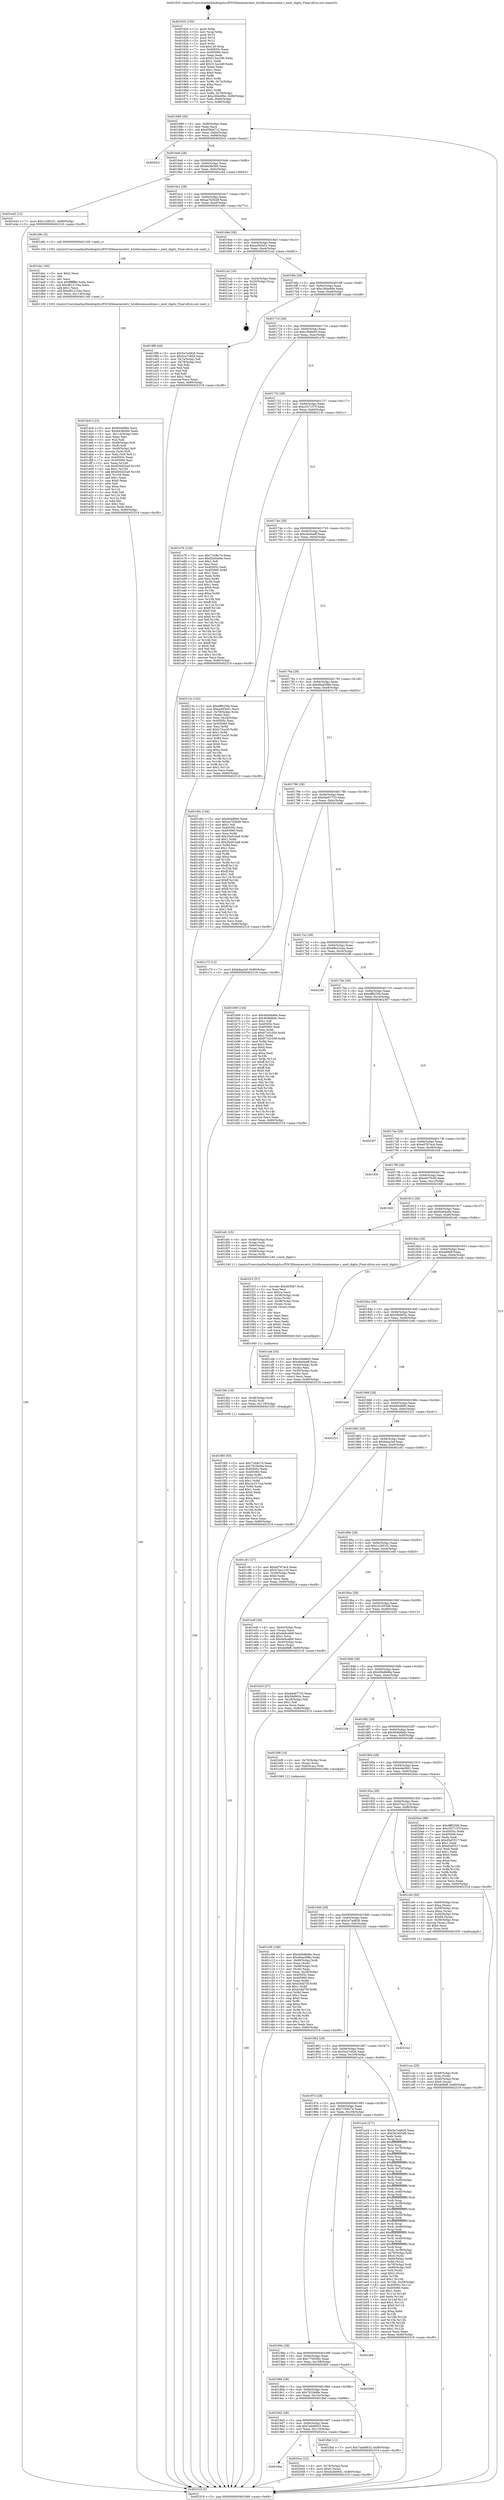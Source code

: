 digraph "0x401620" {
  label = "0x401620 (/mnt/c/Users/mathe/Desktop/tcc/POCII/binaries/extr_h2olibcommontime.c_emit_digits_Final-ollvm.out::main(0))"
  labelloc = "t"
  node[shape=record]

  Entry [label="",width=0.3,height=0.3,shape=circle,fillcolor=black,style=filled]
  "0x401689" [label="{
     0x401689 [29]\l
     | [instrs]\l
     &nbsp;&nbsp;0x401689 \<+3\>: mov -0x80(%rbp),%eax\l
     &nbsp;&nbsp;0x40168c \<+2\>: mov %eax,%ecx\l
     &nbsp;&nbsp;0x40168e \<+6\>: sub $0x838ee712,%ecx\l
     &nbsp;&nbsp;0x401694 \<+6\>: mov %eax,-0x94(%rbp)\l
     &nbsp;&nbsp;0x40169a \<+6\>: mov %ecx,-0x98(%rbp)\l
     &nbsp;&nbsp;0x4016a0 \<+6\>: je 00000000004020c2 \<main+0xaa2\>\l
  }"]
  "0x4020c2" [label="{
     0x4020c2\l
  }", style=dashed]
  "0x4016a6" [label="{
     0x4016a6 [28]\l
     | [instrs]\l
     &nbsp;&nbsp;0x4016a6 \<+5\>: jmp 00000000004016ab \<main+0x8b\>\l
     &nbsp;&nbsp;0x4016ab \<+6\>: mov -0x94(%rbp),%eax\l
     &nbsp;&nbsp;0x4016b1 \<+5\>: sub $0x843fe560,%eax\l
     &nbsp;&nbsp;0x4016b6 \<+6\>: mov %eax,-0x9c(%rbp)\l
     &nbsp;&nbsp;0x4016bc \<+6\>: je 0000000000401e43 \<main+0x823\>\l
  }"]
  Exit [label="",width=0.3,height=0.3,shape=circle,fillcolor=black,style=filled,peripheries=2]
  "0x401e43" [label="{
     0x401e43 [12]\l
     | [instrs]\l
     &nbsp;&nbsp;0x401e43 \<+7\>: movl $0x1c2851f1,-0x80(%rbp)\l
     &nbsp;&nbsp;0x401e4a \<+5\>: jmp 0000000000402319 \<main+0xcf9\>\l
  }"]
  "0x4016c2" [label="{
     0x4016c2 [28]\l
     | [instrs]\l
     &nbsp;&nbsp;0x4016c2 \<+5\>: jmp 00000000004016c7 \<main+0xa7\>\l
     &nbsp;&nbsp;0x4016c7 \<+6\>: mov -0x94(%rbp),%eax\l
     &nbsp;&nbsp;0x4016cd \<+5\>: sub $0xaa7b3b48,%eax\l
     &nbsp;&nbsp;0x4016d2 \<+6\>: mov %eax,-0xa0(%rbp)\l
     &nbsp;&nbsp;0x4016d8 \<+6\>: je 0000000000401d9c \<main+0x77c\>\l
  }"]
  "0x4019ee" [label="{
     0x4019ee\l
  }", style=dashed]
  "0x401d9c" [label="{
     0x401d9c [5]\l
     | [instrs]\l
     &nbsp;&nbsp;0x401d9c \<+5\>: call 0000000000401160 \<next_i\>\l
     | [calls]\l
     &nbsp;&nbsp;0x401160 \{100\} (/mnt/c/Users/mathe/Desktop/tcc/POCII/binaries/extr_h2olibcommontime.c_emit_digits_Final-ollvm.out::next_i)\l
  }"]
  "0x4016de" [label="{
     0x4016de [28]\l
     | [instrs]\l
     &nbsp;&nbsp;0x4016de \<+5\>: jmp 00000000004016e3 \<main+0xc3\>\l
     &nbsp;&nbsp;0x4016e3 \<+6\>: mov -0x94(%rbp),%eax\l
     &nbsp;&nbsp;0x4016e9 \<+5\>: sub $0xacf45e51,%eax\l
     &nbsp;&nbsp;0x4016ee \<+6\>: mov %eax,-0xa4(%rbp)\l
     &nbsp;&nbsp;0x4016f4 \<+6\>: je 00000000004021a2 \<main+0xb82\>\l
  }"]
  "0x4020ce" [label="{
     0x4020ce [22]\l
     | [instrs]\l
     &nbsp;&nbsp;0x4020ce \<+4\>: mov -0x78(%rbp),%rax\l
     &nbsp;&nbsp;0x4020d2 \<+6\>: movl $0x0,(%rax)\l
     &nbsp;&nbsp;0x4020d8 \<+7\>: movl $0x4cde09d1,-0x80(%rbp)\l
     &nbsp;&nbsp;0x4020df \<+5\>: jmp 0000000000402319 \<main+0xcf9\>\l
  }"]
  "0x4021a2" [label="{
     0x4021a2 [16]\l
     | [instrs]\l
     &nbsp;&nbsp;0x4021a2 \<+3\>: mov -0x24(%rbp),%eax\l
     &nbsp;&nbsp;0x4021a5 \<+4\>: lea -0x20(%rbp),%rsp\l
     &nbsp;&nbsp;0x4021a9 \<+1\>: pop %rbx\l
     &nbsp;&nbsp;0x4021aa \<+2\>: pop %r12\l
     &nbsp;&nbsp;0x4021ac \<+2\>: pop %r14\l
     &nbsp;&nbsp;0x4021ae \<+2\>: pop %r15\l
     &nbsp;&nbsp;0x4021b0 \<+1\>: pop %rbp\l
     &nbsp;&nbsp;0x4021b1 \<+1\>: ret\l
  }"]
  "0x4016fa" [label="{
     0x4016fa [28]\l
     | [instrs]\l
     &nbsp;&nbsp;0x4016fa \<+5\>: jmp 00000000004016ff \<main+0xdf\>\l
     &nbsp;&nbsp;0x4016ff \<+6\>: mov -0x94(%rbp),%eax\l
     &nbsp;&nbsp;0x401705 \<+5\>: sub $0xc364e90e,%eax\l
     &nbsp;&nbsp;0x40170a \<+6\>: mov %eax,-0xa8(%rbp)\l
     &nbsp;&nbsp;0x401710 \<+6\>: je 00000000004019f8 \<main+0x3d8\>\l
  }"]
  "0x4019d2" [label="{
     0x4019d2 [28]\l
     | [instrs]\l
     &nbsp;&nbsp;0x4019d2 \<+5\>: jmp 00000000004019d7 \<main+0x3b7\>\l
     &nbsp;&nbsp;0x4019d7 \<+6\>: mov -0x94(%rbp),%eax\l
     &nbsp;&nbsp;0x4019dd \<+5\>: sub $0x7ad48633,%eax\l
     &nbsp;&nbsp;0x4019e2 \<+6\>: mov %eax,-0x110(%rbp)\l
     &nbsp;&nbsp;0x4019e8 \<+6\>: je 00000000004020ce \<main+0xaae\>\l
  }"]
  "0x4019f8" [label="{
     0x4019f8 [44]\l
     | [instrs]\l
     &nbsp;&nbsp;0x4019f8 \<+5\>: mov $0x5a7a4826,%eax\l
     &nbsp;&nbsp;0x4019fd \<+5\>: mov $0x5ca7c828,%ecx\l
     &nbsp;&nbsp;0x401a02 \<+3\>: mov -0x7a(%rbp),%dl\l
     &nbsp;&nbsp;0x401a05 \<+4\>: mov -0x79(%rbp),%sil\l
     &nbsp;&nbsp;0x401a09 \<+3\>: mov %dl,%dil\l
     &nbsp;&nbsp;0x401a0c \<+3\>: and %sil,%dil\l
     &nbsp;&nbsp;0x401a0f \<+3\>: xor %sil,%dl\l
     &nbsp;&nbsp;0x401a12 \<+3\>: or %dl,%dil\l
     &nbsp;&nbsp;0x401a15 \<+4\>: test $0x1,%dil\l
     &nbsp;&nbsp;0x401a19 \<+3\>: cmovne %ecx,%eax\l
     &nbsp;&nbsp;0x401a1c \<+3\>: mov %eax,-0x80(%rbp)\l
     &nbsp;&nbsp;0x401a1f \<+5\>: jmp 0000000000402319 \<main+0xcf9\>\l
  }"]
  "0x401716" [label="{
     0x401716 [28]\l
     | [instrs]\l
     &nbsp;&nbsp;0x401716 \<+5\>: jmp 000000000040171b \<main+0xfb\>\l
     &nbsp;&nbsp;0x40171b \<+6\>: mov -0x94(%rbp),%eax\l
     &nbsp;&nbsp;0x401721 \<+5\>: sub $0xc39afe93,%eax\l
     &nbsp;&nbsp;0x401726 \<+6\>: mov %eax,-0xac(%rbp)\l
     &nbsp;&nbsp;0x40172c \<+6\>: je 0000000000401e76 \<main+0x856\>\l
  }"]
  "0x402319" [label="{
     0x402319 [5]\l
     | [instrs]\l
     &nbsp;&nbsp;0x402319 \<+5\>: jmp 0000000000401689 \<main+0x69\>\l
  }"]
  "0x401620" [label="{
     0x401620 [105]\l
     | [instrs]\l
     &nbsp;&nbsp;0x401620 \<+1\>: push %rbp\l
     &nbsp;&nbsp;0x401621 \<+3\>: mov %rsp,%rbp\l
     &nbsp;&nbsp;0x401624 \<+2\>: push %r15\l
     &nbsp;&nbsp;0x401626 \<+2\>: push %r14\l
     &nbsp;&nbsp;0x401628 \<+2\>: push %r12\l
     &nbsp;&nbsp;0x40162a \<+1\>: push %rbx\l
     &nbsp;&nbsp;0x40162b \<+7\>: sub $0x120,%rsp\l
     &nbsp;&nbsp;0x401632 \<+7\>: mov 0x40505c,%eax\l
     &nbsp;&nbsp;0x401639 \<+7\>: mov 0x405060,%ecx\l
     &nbsp;&nbsp;0x401640 \<+2\>: mov %eax,%edx\l
     &nbsp;&nbsp;0x401642 \<+6\>: sub $0x513ac2d9,%edx\l
     &nbsp;&nbsp;0x401648 \<+3\>: sub $0x1,%edx\l
     &nbsp;&nbsp;0x40164b \<+6\>: add $0x513ac2d9,%edx\l
     &nbsp;&nbsp;0x401651 \<+3\>: imul %edx,%eax\l
     &nbsp;&nbsp;0x401654 \<+3\>: and $0x1,%eax\l
     &nbsp;&nbsp;0x401657 \<+3\>: cmp $0x0,%eax\l
     &nbsp;&nbsp;0x40165a \<+4\>: sete %r8b\l
     &nbsp;&nbsp;0x40165e \<+4\>: and $0x1,%r8b\l
     &nbsp;&nbsp;0x401662 \<+4\>: mov %r8b,-0x7a(%rbp)\l
     &nbsp;&nbsp;0x401666 \<+3\>: cmp $0xa,%ecx\l
     &nbsp;&nbsp;0x401669 \<+4\>: setl %r8b\l
     &nbsp;&nbsp;0x40166d \<+4\>: and $0x1,%r8b\l
     &nbsp;&nbsp;0x401671 \<+4\>: mov %r8b,-0x79(%rbp)\l
     &nbsp;&nbsp;0x401675 \<+7\>: movl $0xc364e90e,-0x80(%rbp)\l
     &nbsp;&nbsp;0x40167c \<+6\>: mov %edi,-0x84(%rbp)\l
     &nbsp;&nbsp;0x401682 \<+7\>: mov %rsi,-0x90(%rbp)\l
  }"]
  "0x401fbd" [label="{
     0x401fbd [12]\l
     | [instrs]\l
     &nbsp;&nbsp;0x401fbd \<+7\>: movl $0x7ad48633,-0x80(%rbp)\l
     &nbsp;&nbsp;0x401fc4 \<+5\>: jmp 0000000000402319 \<main+0xcf9\>\l
  }"]
  "0x401e76" [label="{
     0x401e76 [134]\l
     | [instrs]\l
     &nbsp;&nbsp;0x401e76 \<+5\>: mov $0x71fc6c74,%eax\l
     &nbsp;&nbsp;0x401e7b \<+5\>: mov $0xf2e64e9e,%ecx\l
     &nbsp;&nbsp;0x401e80 \<+2\>: mov $0x1,%dl\l
     &nbsp;&nbsp;0x401e82 \<+2\>: xor %esi,%esi\l
     &nbsp;&nbsp;0x401e84 \<+7\>: mov 0x40505c,%edi\l
     &nbsp;&nbsp;0x401e8b \<+8\>: mov 0x405060,%r8d\l
     &nbsp;&nbsp;0x401e93 \<+3\>: sub $0x1,%esi\l
     &nbsp;&nbsp;0x401e96 \<+3\>: mov %edi,%r9d\l
     &nbsp;&nbsp;0x401e99 \<+3\>: add %esi,%r9d\l
     &nbsp;&nbsp;0x401e9c \<+4\>: imul %r9d,%edi\l
     &nbsp;&nbsp;0x401ea0 \<+3\>: and $0x1,%edi\l
     &nbsp;&nbsp;0x401ea3 \<+3\>: cmp $0x0,%edi\l
     &nbsp;&nbsp;0x401ea6 \<+4\>: sete %r10b\l
     &nbsp;&nbsp;0x401eaa \<+4\>: cmp $0xa,%r8d\l
     &nbsp;&nbsp;0x401eae \<+4\>: setl %r11b\l
     &nbsp;&nbsp;0x401eb2 \<+3\>: mov %r10b,%bl\l
     &nbsp;&nbsp;0x401eb5 \<+3\>: xor $0xff,%bl\l
     &nbsp;&nbsp;0x401eb8 \<+3\>: mov %r11b,%r14b\l
     &nbsp;&nbsp;0x401ebb \<+4\>: xor $0xff,%r14b\l
     &nbsp;&nbsp;0x401ebf \<+3\>: xor $0x0,%dl\l
     &nbsp;&nbsp;0x401ec2 \<+3\>: mov %bl,%r15b\l
     &nbsp;&nbsp;0x401ec5 \<+4\>: and $0x0,%r15b\l
     &nbsp;&nbsp;0x401ec9 \<+3\>: and %dl,%r10b\l
     &nbsp;&nbsp;0x401ecc \<+3\>: mov %r14b,%r12b\l
     &nbsp;&nbsp;0x401ecf \<+4\>: and $0x0,%r12b\l
     &nbsp;&nbsp;0x401ed3 \<+3\>: and %dl,%r11b\l
     &nbsp;&nbsp;0x401ed6 \<+3\>: or %r10b,%r15b\l
     &nbsp;&nbsp;0x401ed9 \<+3\>: or %r11b,%r12b\l
     &nbsp;&nbsp;0x401edc \<+3\>: xor %r12b,%r15b\l
     &nbsp;&nbsp;0x401edf \<+3\>: or %r14b,%bl\l
     &nbsp;&nbsp;0x401ee2 \<+3\>: xor $0xff,%bl\l
     &nbsp;&nbsp;0x401ee5 \<+3\>: or $0x0,%dl\l
     &nbsp;&nbsp;0x401ee8 \<+2\>: and %dl,%bl\l
     &nbsp;&nbsp;0x401eea \<+3\>: or %bl,%r15b\l
     &nbsp;&nbsp;0x401eed \<+4\>: test $0x1,%r15b\l
     &nbsp;&nbsp;0x401ef1 \<+3\>: cmovne %ecx,%eax\l
     &nbsp;&nbsp;0x401ef4 \<+3\>: mov %eax,-0x80(%rbp)\l
     &nbsp;&nbsp;0x401ef7 \<+5\>: jmp 0000000000402319 \<main+0xcf9\>\l
  }"]
  "0x401732" [label="{
     0x401732 [28]\l
     | [instrs]\l
     &nbsp;&nbsp;0x401732 \<+5\>: jmp 0000000000401737 \<main+0x117\>\l
     &nbsp;&nbsp;0x401737 \<+6\>: mov -0x94(%rbp),%eax\l
     &nbsp;&nbsp;0x40173d \<+5\>: sub $0xc537157f,%eax\l
     &nbsp;&nbsp;0x401742 \<+6\>: mov %eax,-0xb0(%rbp)\l
     &nbsp;&nbsp;0x401748 \<+6\>: je 000000000040213c \<main+0xb1c\>\l
  }"]
  "0x4019b6" [label="{
     0x4019b6 [28]\l
     | [instrs]\l
     &nbsp;&nbsp;0x4019b6 \<+5\>: jmp 00000000004019bb \<main+0x39b\>\l
     &nbsp;&nbsp;0x4019bb \<+6\>: mov -0x94(%rbp),%eax\l
     &nbsp;&nbsp;0x4019c1 \<+5\>: sub $0x781f4d0e,%eax\l
     &nbsp;&nbsp;0x4019c6 \<+6\>: mov %eax,-0x10c(%rbp)\l
     &nbsp;&nbsp;0x4019cc \<+6\>: je 0000000000401fbd \<main+0x99d\>\l
  }"]
  "0x40213c" [label="{
     0x40213c [102]\l
     | [instrs]\l
     &nbsp;&nbsp;0x40213c \<+5\>: mov $0xdff025f4,%eax\l
     &nbsp;&nbsp;0x402141 \<+5\>: mov $0xacf45e51,%ecx\l
     &nbsp;&nbsp;0x402146 \<+4\>: mov -0x78(%rbp),%rdx\l
     &nbsp;&nbsp;0x40214a \<+2\>: mov (%rdx),%esi\l
     &nbsp;&nbsp;0x40214c \<+3\>: mov %esi,-0x24(%rbp)\l
     &nbsp;&nbsp;0x40214f \<+7\>: mov 0x40505c,%esi\l
     &nbsp;&nbsp;0x402156 \<+7\>: mov 0x405060,%edi\l
     &nbsp;&nbsp;0x40215d \<+3\>: mov %esi,%r8d\l
     &nbsp;&nbsp;0x402160 \<+7\>: add $0xb73ca30,%r8d\l
     &nbsp;&nbsp;0x402167 \<+4\>: sub $0x1,%r8d\l
     &nbsp;&nbsp;0x40216b \<+7\>: sub $0xb73ca30,%r8d\l
     &nbsp;&nbsp;0x402172 \<+4\>: imul %r8d,%esi\l
     &nbsp;&nbsp;0x402176 \<+3\>: and $0x1,%esi\l
     &nbsp;&nbsp;0x402179 \<+3\>: cmp $0x0,%esi\l
     &nbsp;&nbsp;0x40217c \<+4\>: sete %r9b\l
     &nbsp;&nbsp;0x402180 \<+3\>: cmp $0xa,%edi\l
     &nbsp;&nbsp;0x402183 \<+4\>: setl %r10b\l
     &nbsp;&nbsp;0x402187 \<+3\>: mov %r9b,%r11b\l
     &nbsp;&nbsp;0x40218a \<+3\>: and %r10b,%r11b\l
     &nbsp;&nbsp;0x40218d \<+3\>: xor %r10b,%r9b\l
     &nbsp;&nbsp;0x402190 \<+3\>: or %r9b,%r11b\l
     &nbsp;&nbsp;0x402193 \<+4\>: test $0x1,%r11b\l
     &nbsp;&nbsp;0x402197 \<+3\>: cmovne %ecx,%eax\l
     &nbsp;&nbsp;0x40219a \<+3\>: mov %eax,-0x80(%rbp)\l
     &nbsp;&nbsp;0x40219d \<+5\>: jmp 0000000000402319 \<main+0xcf9\>\l
  }"]
  "0x40174e" [label="{
     0x40174e [28]\l
     | [instrs]\l
     &nbsp;&nbsp;0x40174e \<+5\>: jmp 0000000000401753 \<main+0x133\>\l
     &nbsp;&nbsp;0x401753 \<+6\>: mov -0x94(%rbp),%eax\l
     &nbsp;&nbsp;0x401759 \<+5\>: sub $0xc6e0eeff,%eax\l
     &nbsp;&nbsp;0x40175e \<+6\>: mov %eax,-0xb4(%rbp)\l
     &nbsp;&nbsp;0x401764 \<+6\>: je 0000000000401d0c \<main+0x6ec\>\l
  }"]
  "0x402065" [label="{
     0x402065\l
  }", style=dashed]
  "0x401d0c" [label="{
     0x401d0c [144]\l
     | [instrs]\l
     &nbsp;&nbsp;0x401d0c \<+5\>: mov $0x604d860,%eax\l
     &nbsp;&nbsp;0x401d11 \<+5\>: mov $0xaa7b3b48,%ecx\l
     &nbsp;&nbsp;0x401d16 \<+2\>: mov $0x1,%dl\l
     &nbsp;&nbsp;0x401d18 \<+7\>: mov 0x40505c,%esi\l
     &nbsp;&nbsp;0x401d1f \<+7\>: mov 0x405060,%edi\l
     &nbsp;&nbsp;0x401d26 \<+3\>: mov %esi,%r8d\l
     &nbsp;&nbsp;0x401d29 \<+7\>: add $0x35a91ba8,%r8d\l
     &nbsp;&nbsp;0x401d30 \<+4\>: sub $0x1,%r8d\l
     &nbsp;&nbsp;0x401d34 \<+7\>: sub $0x35a91ba8,%r8d\l
     &nbsp;&nbsp;0x401d3b \<+4\>: imul %r8d,%esi\l
     &nbsp;&nbsp;0x401d3f \<+3\>: and $0x1,%esi\l
     &nbsp;&nbsp;0x401d42 \<+3\>: cmp $0x0,%esi\l
     &nbsp;&nbsp;0x401d45 \<+4\>: sete %r9b\l
     &nbsp;&nbsp;0x401d49 \<+3\>: cmp $0xa,%edi\l
     &nbsp;&nbsp;0x401d4c \<+4\>: setl %r10b\l
     &nbsp;&nbsp;0x401d50 \<+3\>: mov %r9b,%r11b\l
     &nbsp;&nbsp;0x401d53 \<+4\>: xor $0xff,%r11b\l
     &nbsp;&nbsp;0x401d57 \<+3\>: mov %r10b,%bl\l
     &nbsp;&nbsp;0x401d5a \<+3\>: xor $0xff,%bl\l
     &nbsp;&nbsp;0x401d5d \<+3\>: xor $0x1,%dl\l
     &nbsp;&nbsp;0x401d60 \<+3\>: mov %r11b,%r14b\l
     &nbsp;&nbsp;0x401d63 \<+4\>: and $0xff,%r14b\l
     &nbsp;&nbsp;0x401d67 \<+3\>: and %dl,%r9b\l
     &nbsp;&nbsp;0x401d6a \<+3\>: mov %bl,%r15b\l
     &nbsp;&nbsp;0x401d6d \<+4\>: and $0xff,%r15b\l
     &nbsp;&nbsp;0x401d71 \<+3\>: and %dl,%r10b\l
     &nbsp;&nbsp;0x401d74 \<+3\>: or %r9b,%r14b\l
     &nbsp;&nbsp;0x401d77 \<+3\>: or %r10b,%r15b\l
     &nbsp;&nbsp;0x401d7a \<+3\>: xor %r15b,%r14b\l
     &nbsp;&nbsp;0x401d7d \<+3\>: or %bl,%r11b\l
     &nbsp;&nbsp;0x401d80 \<+4\>: xor $0xff,%r11b\l
     &nbsp;&nbsp;0x401d84 \<+3\>: or $0x1,%dl\l
     &nbsp;&nbsp;0x401d87 \<+3\>: and %dl,%r11b\l
     &nbsp;&nbsp;0x401d8a \<+3\>: or %r11b,%r14b\l
     &nbsp;&nbsp;0x401d8d \<+4\>: test $0x1,%r14b\l
     &nbsp;&nbsp;0x401d91 \<+3\>: cmovne %ecx,%eax\l
     &nbsp;&nbsp;0x401d94 \<+3\>: mov %eax,-0x80(%rbp)\l
     &nbsp;&nbsp;0x401d97 \<+5\>: jmp 0000000000402319 \<main+0xcf9\>\l
  }"]
  "0x40176a" [label="{
     0x40176a [28]\l
     | [instrs]\l
     &nbsp;&nbsp;0x40176a \<+5\>: jmp 000000000040176f \<main+0x14f\>\l
     &nbsp;&nbsp;0x40176f \<+6\>: mov -0x94(%rbp),%eax\l
     &nbsp;&nbsp;0x401775 \<+5\>: sub $0xd0aa598e,%eax\l
     &nbsp;&nbsp;0x40177a \<+6\>: mov %eax,-0xb8(%rbp)\l
     &nbsp;&nbsp;0x401780 \<+6\>: je 0000000000401c75 \<main+0x655\>\l
  }"]
  "0x40199a" [label="{
     0x40199a [28]\l
     | [instrs]\l
     &nbsp;&nbsp;0x40199a \<+5\>: jmp 000000000040199f \<main+0x37f\>\l
     &nbsp;&nbsp;0x40199f \<+6\>: mov -0x94(%rbp),%eax\l
     &nbsp;&nbsp;0x4019a5 \<+5\>: sub $0x77562f0c,%eax\l
     &nbsp;&nbsp;0x4019aa \<+6\>: mov %eax,-0x108(%rbp)\l
     &nbsp;&nbsp;0x4019b0 \<+6\>: je 0000000000402065 \<main+0xa45\>\l
  }"]
  "0x401c75" [label="{
     0x401c75 [12]\l
     | [instrs]\l
     &nbsp;&nbsp;0x401c75 \<+7\>: movl $0xbdaa2ef,-0x80(%rbp)\l
     &nbsp;&nbsp;0x401c7c \<+5\>: jmp 0000000000402319 \<main+0xcf9\>\l
  }"]
  "0x401786" [label="{
     0x401786 [28]\l
     | [instrs]\l
     &nbsp;&nbsp;0x401786 \<+5\>: jmp 000000000040178b \<main+0x16b\>\l
     &nbsp;&nbsp;0x40178b \<+6\>: mov -0x94(%rbp),%eax\l
     &nbsp;&nbsp;0x401791 \<+5\>: sub $0xd4e67733,%eax\l
     &nbsp;&nbsp;0x401796 \<+6\>: mov %eax,-0xbc(%rbp)\l
     &nbsp;&nbsp;0x40179c \<+6\>: je 0000000000401b69 \<main+0x549\>\l
  }"]
  "0x402284" [label="{
     0x402284\l
  }", style=dashed]
  "0x401b69" [label="{
     0x401b69 [144]\l
     | [instrs]\l
     &nbsp;&nbsp;0x401b69 \<+5\>: mov $0x40bd6d6e,%eax\l
     &nbsp;&nbsp;0x401b6e \<+5\>: mov $0x464b6bdc,%ecx\l
     &nbsp;&nbsp;0x401b73 \<+2\>: mov $0x1,%dl\l
     &nbsp;&nbsp;0x401b75 \<+7\>: mov 0x40505c,%esi\l
     &nbsp;&nbsp;0x401b7c \<+7\>: mov 0x405060,%edi\l
     &nbsp;&nbsp;0x401b83 \<+3\>: mov %esi,%r8d\l
     &nbsp;&nbsp;0x401b86 \<+7\>: sub $0x97161059,%r8d\l
     &nbsp;&nbsp;0x401b8d \<+4\>: sub $0x1,%r8d\l
     &nbsp;&nbsp;0x401b91 \<+7\>: add $0x97161059,%r8d\l
     &nbsp;&nbsp;0x401b98 \<+4\>: imul %r8d,%esi\l
     &nbsp;&nbsp;0x401b9c \<+3\>: and $0x1,%esi\l
     &nbsp;&nbsp;0x401b9f \<+3\>: cmp $0x0,%esi\l
     &nbsp;&nbsp;0x401ba2 \<+4\>: sete %r9b\l
     &nbsp;&nbsp;0x401ba6 \<+3\>: cmp $0xa,%edi\l
     &nbsp;&nbsp;0x401ba9 \<+4\>: setl %r10b\l
     &nbsp;&nbsp;0x401bad \<+3\>: mov %r9b,%r11b\l
     &nbsp;&nbsp;0x401bb0 \<+4\>: xor $0xff,%r11b\l
     &nbsp;&nbsp;0x401bb4 \<+3\>: mov %r10b,%bl\l
     &nbsp;&nbsp;0x401bb7 \<+3\>: xor $0xff,%bl\l
     &nbsp;&nbsp;0x401bba \<+3\>: xor $0x0,%dl\l
     &nbsp;&nbsp;0x401bbd \<+3\>: mov %r11b,%r14b\l
     &nbsp;&nbsp;0x401bc0 \<+4\>: and $0x0,%r14b\l
     &nbsp;&nbsp;0x401bc4 \<+3\>: and %dl,%r9b\l
     &nbsp;&nbsp;0x401bc7 \<+3\>: mov %bl,%r15b\l
     &nbsp;&nbsp;0x401bca \<+4\>: and $0x0,%r15b\l
     &nbsp;&nbsp;0x401bce \<+3\>: and %dl,%r10b\l
     &nbsp;&nbsp;0x401bd1 \<+3\>: or %r9b,%r14b\l
     &nbsp;&nbsp;0x401bd4 \<+3\>: or %r10b,%r15b\l
     &nbsp;&nbsp;0x401bd7 \<+3\>: xor %r15b,%r14b\l
     &nbsp;&nbsp;0x401bda \<+3\>: or %bl,%r11b\l
     &nbsp;&nbsp;0x401bdd \<+4\>: xor $0xff,%r11b\l
     &nbsp;&nbsp;0x401be1 \<+3\>: or $0x0,%dl\l
     &nbsp;&nbsp;0x401be4 \<+3\>: and %dl,%r11b\l
     &nbsp;&nbsp;0x401be7 \<+3\>: or %r11b,%r14b\l
     &nbsp;&nbsp;0x401bea \<+4\>: test $0x1,%r14b\l
     &nbsp;&nbsp;0x401bee \<+3\>: cmovne %ecx,%eax\l
     &nbsp;&nbsp;0x401bf1 \<+3\>: mov %eax,-0x80(%rbp)\l
     &nbsp;&nbsp;0x401bf4 \<+5\>: jmp 0000000000402319 \<main+0xcf9\>\l
  }"]
  "0x4017a2" [label="{
     0x4017a2 [28]\l
     | [instrs]\l
     &nbsp;&nbsp;0x4017a2 \<+5\>: jmp 00000000004017a7 \<main+0x187\>\l
     &nbsp;&nbsp;0x4017a7 \<+6\>: mov -0x94(%rbp),%eax\l
     &nbsp;&nbsp;0x4017ad \<+5\>: sub $0xd8e22a4a,%eax\l
     &nbsp;&nbsp;0x4017b2 \<+6\>: mov %eax,-0xc0(%rbp)\l
     &nbsp;&nbsp;0x4017b8 \<+6\>: je 00000000004022f6 \<main+0xcd6\>\l
  }"]
  "0x401f60" [label="{
     0x401f60 [93]\l
     | [instrs]\l
     &nbsp;&nbsp;0x401f60 \<+5\>: mov $0x71fc6c74,%eax\l
     &nbsp;&nbsp;0x401f65 \<+5\>: mov $0x781f4d0e,%ecx\l
     &nbsp;&nbsp;0x401f6a \<+7\>: mov 0x40505c,%edx\l
     &nbsp;&nbsp;0x401f71 \<+7\>: mov 0x405060,%esi\l
     &nbsp;&nbsp;0x401f78 \<+3\>: mov %edx,%r8d\l
     &nbsp;&nbsp;0x401f7b \<+7\>: sub $0x1b107cca,%r8d\l
     &nbsp;&nbsp;0x401f82 \<+4\>: sub $0x1,%r8d\l
     &nbsp;&nbsp;0x401f86 \<+7\>: add $0x1b107cca,%r8d\l
     &nbsp;&nbsp;0x401f8d \<+4\>: imul %r8d,%edx\l
     &nbsp;&nbsp;0x401f91 \<+3\>: and $0x1,%edx\l
     &nbsp;&nbsp;0x401f94 \<+3\>: cmp $0x0,%edx\l
     &nbsp;&nbsp;0x401f97 \<+4\>: sete %r9b\l
     &nbsp;&nbsp;0x401f9b \<+3\>: cmp $0xa,%esi\l
     &nbsp;&nbsp;0x401f9e \<+4\>: setl %r10b\l
     &nbsp;&nbsp;0x401fa2 \<+3\>: mov %r9b,%r11b\l
     &nbsp;&nbsp;0x401fa5 \<+3\>: and %r10b,%r11b\l
     &nbsp;&nbsp;0x401fa8 \<+3\>: xor %r10b,%r9b\l
     &nbsp;&nbsp;0x401fab \<+3\>: or %r9b,%r11b\l
     &nbsp;&nbsp;0x401fae \<+4\>: test $0x1,%r11b\l
     &nbsp;&nbsp;0x401fb2 \<+3\>: cmovne %ecx,%eax\l
     &nbsp;&nbsp;0x401fb5 \<+3\>: mov %eax,-0x80(%rbp)\l
     &nbsp;&nbsp;0x401fb8 \<+5\>: jmp 0000000000402319 \<main+0xcf9\>\l
  }"]
  "0x4022f6" [label="{
     0x4022f6\l
  }", style=dashed]
  "0x4017be" [label="{
     0x4017be [28]\l
     | [instrs]\l
     &nbsp;&nbsp;0x4017be \<+5\>: jmp 00000000004017c3 \<main+0x1a3\>\l
     &nbsp;&nbsp;0x4017c3 \<+6\>: mov -0x94(%rbp),%eax\l
     &nbsp;&nbsp;0x4017c9 \<+5\>: sub $0xdff025f4,%eax\l
     &nbsp;&nbsp;0x4017ce \<+6\>: mov %eax,-0xc4(%rbp)\l
     &nbsp;&nbsp;0x4017d4 \<+6\>: je 0000000000402307 \<main+0xce7\>\l
  }"]
  "0x401f4e" [label="{
     0x401f4e [18]\l
     | [instrs]\l
     &nbsp;&nbsp;0x401f4e \<+4\>: mov -0x48(%rbp),%rdi\l
     &nbsp;&nbsp;0x401f52 \<+3\>: mov (%rdi),%rdi\l
     &nbsp;&nbsp;0x401f55 \<+6\>: mov %eax,-0x118(%rbp)\l
     &nbsp;&nbsp;0x401f5b \<+5\>: call 0000000000401030 \<free@plt\>\l
     | [calls]\l
     &nbsp;&nbsp;0x401030 \{1\} (unknown)\l
  }"]
  "0x402307" [label="{
     0x402307\l
  }", style=dashed]
  "0x4017da" [label="{
     0x4017da [28]\l
     | [instrs]\l
     &nbsp;&nbsp;0x4017da \<+5\>: jmp 00000000004017df \<main+0x1bf\>\l
     &nbsp;&nbsp;0x4017df \<+6\>: mov -0x94(%rbp),%eax\l
     &nbsp;&nbsp;0x4017e5 \<+5\>: sub $0xe9787ec4,%eax\l
     &nbsp;&nbsp;0x4017ea \<+6\>: mov %eax,-0xc8(%rbp)\l
     &nbsp;&nbsp;0x4017f0 \<+6\>: je 0000000000401fc9 \<main+0x9a9\>\l
  }"]
  "0x401f15" [label="{
     0x401f15 [57]\l
     | [instrs]\l
     &nbsp;&nbsp;0x401f15 \<+10\>: movabs $0x4030b7,%rdi\l
     &nbsp;&nbsp;0x401f1f \<+2\>: xor %esi,%esi\l
     &nbsp;&nbsp;0x401f21 \<+5\>: mov $0x1a,%ecx\l
     &nbsp;&nbsp;0x401f26 \<+4\>: mov -0x38(%rbp),%rdx\l
     &nbsp;&nbsp;0x401f2a \<+3\>: mov %rax,(%rdx)\l
     &nbsp;&nbsp;0x401f2d \<+4\>: mov -0x38(%rbp),%rax\l
     &nbsp;&nbsp;0x401f31 \<+3\>: mov (%rax),%rax\l
     &nbsp;&nbsp;0x401f34 \<+3\>: movsbl (%rax),%eax\l
     &nbsp;&nbsp;0x401f37 \<+1\>: cltd\l
     &nbsp;&nbsp;0x401f38 \<+2\>: idiv %ecx\l
     &nbsp;&nbsp;0x401f3a \<+2\>: mov %esi,%ecx\l
     &nbsp;&nbsp;0x401f3c \<+2\>: sub %edx,%ecx\l
     &nbsp;&nbsp;0x401f3e \<+2\>: mov %esi,%edx\l
     &nbsp;&nbsp;0x401f40 \<+3\>: sub $0x61,%edx\l
     &nbsp;&nbsp;0x401f43 \<+2\>: add %edx,%ecx\l
     &nbsp;&nbsp;0x401f45 \<+2\>: sub %ecx,%esi\l
     &nbsp;&nbsp;0x401f47 \<+2\>: mov $0x0,%al\l
     &nbsp;&nbsp;0x401f49 \<+5\>: call 0000000000401040 \<printf@plt\>\l
     | [calls]\l
     &nbsp;&nbsp;0x401040 \{1\} (unknown)\l
  }"]
  "0x401fc9" [label="{
     0x401fc9\l
  }", style=dashed]
  "0x4017f6" [label="{
     0x4017f6 [28]\l
     | [instrs]\l
     &nbsp;&nbsp;0x4017f6 \<+5\>: jmp 00000000004017fb \<main+0x1db\>\l
     &nbsp;&nbsp;0x4017fb \<+6\>: mov -0x94(%rbp),%eax\l
     &nbsp;&nbsp;0x401801 \<+5\>: sub $0xeb47fcd9,%eax\l
     &nbsp;&nbsp;0x401806 \<+6\>: mov %eax,-0xcc(%rbp)\l
     &nbsp;&nbsp;0x40180c \<+6\>: je 0000000000401fd5 \<main+0x9b5\>\l
  }"]
  "0x401dc9" [label="{
     0x401dc9 [122]\l
     | [instrs]\l
     &nbsp;&nbsp;0x401dc9 \<+5\>: mov $0x604d860,%ecx\l
     &nbsp;&nbsp;0x401dce \<+5\>: mov $0x843fe560,%edx\l
     &nbsp;&nbsp;0x401dd3 \<+6\>: mov -0x114(%rbp),%esi\l
     &nbsp;&nbsp;0x401dd9 \<+3\>: imul %eax,%esi\l
     &nbsp;&nbsp;0x401ddc \<+3\>: mov %sil,%dil\l
     &nbsp;&nbsp;0x401ddf \<+4\>: mov -0x48(%rbp),%r8\l
     &nbsp;&nbsp;0x401de3 \<+3\>: mov (%r8),%r8\l
     &nbsp;&nbsp;0x401de6 \<+4\>: mov -0x40(%rbp),%r9\l
     &nbsp;&nbsp;0x401dea \<+3\>: movslq (%r9),%r9\l
     &nbsp;&nbsp;0x401ded \<+4\>: mov %dil,(%r8,%r9,1)\l
     &nbsp;&nbsp;0x401df1 \<+7\>: mov 0x40505c,%eax\l
     &nbsp;&nbsp;0x401df8 \<+7\>: mov 0x405060,%esi\l
     &nbsp;&nbsp;0x401dff \<+3\>: mov %eax,%r10d\l
     &nbsp;&nbsp;0x401e02 \<+7\>: sub $0x830d25a9,%r10d\l
     &nbsp;&nbsp;0x401e09 \<+4\>: sub $0x1,%r10d\l
     &nbsp;&nbsp;0x401e0d \<+7\>: add $0x830d25a9,%r10d\l
     &nbsp;&nbsp;0x401e14 \<+4\>: imul %r10d,%eax\l
     &nbsp;&nbsp;0x401e18 \<+3\>: and $0x1,%eax\l
     &nbsp;&nbsp;0x401e1b \<+3\>: cmp $0x0,%eax\l
     &nbsp;&nbsp;0x401e1e \<+4\>: sete %dil\l
     &nbsp;&nbsp;0x401e22 \<+3\>: cmp $0xa,%esi\l
     &nbsp;&nbsp;0x401e25 \<+4\>: setl %r11b\l
     &nbsp;&nbsp;0x401e29 \<+3\>: mov %dil,%bl\l
     &nbsp;&nbsp;0x401e2c \<+3\>: and %r11b,%bl\l
     &nbsp;&nbsp;0x401e2f \<+3\>: xor %r11b,%dil\l
     &nbsp;&nbsp;0x401e32 \<+3\>: or %dil,%bl\l
     &nbsp;&nbsp;0x401e35 \<+3\>: test $0x1,%bl\l
     &nbsp;&nbsp;0x401e38 \<+3\>: cmovne %edx,%ecx\l
     &nbsp;&nbsp;0x401e3b \<+3\>: mov %ecx,-0x80(%rbp)\l
     &nbsp;&nbsp;0x401e3e \<+5\>: jmp 0000000000402319 \<main+0xcf9\>\l
  }"]
  "0x401fd5" [label="{
     0x401fd5\l
  }", style=dashed]
  "0x401812" [label="{
     0x401812 [28]\l
     | [instrs]\l
     &nbsp;&nbsp;0x401812 \<+5\>: jmp 0000000000401817 \<main+0x1f7\>\l
     &nbsp;&nbsp;0x401817 \<+6\>: mov -0x94(%rbp),%eax\l
     &nbsp;&nbsp;0x40181d \<+5\>: sub $0xf2e64e9e,%eax\l
     &nbsp;&nbsp;0x401822 \<+6\>: mov %eax,-0xd0(%rbp)\l
     &nbsp;&nbsp;0x401828 \<+6\>: je 0000000000401efc \<main+0x8dc\>\l
  }"]
  "0x401da1" [label="{
     0x401da1 [40]\l
     | [instrs]\l
     &nbsp;&nbsp;0x401da1 \<+5\>: mov $0x2,%ecx\l
     &nbsp;&nbsp;0x401da6 \<+1\>: cltd\l
     &nbsp;&nbsp;0x401da7 \<+2\>: idiv %ecx\l
     &nbsp;&nbsp;0x401da9 \<+6\>: imul $0xfffffffe,%edx,%ecx\l
     &nbsp;&nbsp;0x401daf \<+6\>: sub $0xd812154a,%ecx\l
     &nbsp;&nbsp;0x401db5 \<+3\>: add $0x1,%ecx\l
     &nbsp;&nbsp;0x401db8 \<+6\>: add $0xd812154a,%ecx\l
     &nbsp;&nbsp;0x401dbe \<+6\>: mov %ecx,-0x114(%rbp)\l
     &nbsp;&nbsp;0x401dc4 \<+5\>: call 0000000000401160 \<next_i\>\l
     | [calls]\l
     &nbsp;&nbsp;0x401160 \{100\} (/mnt/c/Users/mathe/Desktop/tcc/POCII/binaries/extr_h2olibcommontime.c_emit_digits_Final-ollvm.out::next_i)\l
  }"]
  "0x401efc" [label="{
     0x401efc [25]\l
     | [instrs]\l
     &nbsp;&nbsp;0x401efc \<+4\>: mov -0x48(%rbp),%rax\l
     &nbsp;&nbsp;0x401f00 \<+3\>: mov (%rax),%rdi\l
     &nbsp;&nbsp;0x401f03 \<+4\>: mov -0x60(%rbp),%rax\l
     &nbsp;&nbsp;0x401f07 \<+2\>: mov (%rax),%esi\l
     &nbsp;&nbsp;0x401f09 \<+4\>: mov -0x58(%rbp),%rax\l
     &nbsp;&nbsp;0x401f0d \<+3\>: mov (%rax),%rdx\l
     &nbsp;&nbsp;0x401f10 \<+5\>: call 0000000000401240 \<emit_digits\>\l
     | [calls]\l
     &nbsp;&nbsp;0x401240 \{1\} (/mnt/c/Users/mathe/Desktop/tcc/POCII/binaries/extr_h2olibcommontime.c_emit_digits_Final-ollvm.out::emit_digits)\l
  }"]
  "0x40182e" [label="{
     0x40182e [28]\l
     | [instrs]\l
     &nbsp;&nbsp;0x40182e \<+5\>: jmp 0000000000401833 \<main+0x213\>\l
     &nbsp;&nbsp;0x401833 \<+6\>: mov -0x94(%rbp),%eax\l
     &nbsp;&nbsp;0x401839 \<+5\>: sub $0xde9bff,%eax\l
     &nbsp;&nbsp;0x40183e \<+6\>: mov %eax,-0xd4(%rbp)\l
     &nbsp;&nbsp;0x401844 \<+6\>: je 0000000000401ceb \<main+0x6cb\>\l
  }"]
  "0x401cce" [label="{
     0x401cce [29]\l
     | [instrs]\l
     &nbsp;&nbsp;0x401cce \<+4\>: mov -0x48(%rbp),%rdi\l
     &nbsp;&nbsp;0x401cd2 \<+3\>: mov %rax,(%rdi)\l
     &nbsp;&nbsp;0x401cd5 \<+4\>: mov -0x40(%rbp),%rax\l
     &nbsp;&nbsp;0x401cd9 \<+6\>: movl $0x0,(%rax)\l
     &nbsp;&nbsp;0x401cdf \<+7\>: movl $0xde9bff,-0x80(%rbp)\l
     &nbsp;&nbsp;0x401ce6 \<+5\>: jmp 0000000000402319 \<main+0xcf9\>\l
  }"]
  "0x401ceb" [label="{
     0x401ceb [33]\l
     | [instrs]\l
     &nbsp;&nbsp;0x401ceb \<+5\>: mov $0xc39afe93,%eax\l
     &nbsp;&nbsp;0x401cf0 \<+5\>: mov $0xc6e0eeff,%ecx\l
     &nbsp;&nbsp;0x401cf5 \<+4\>: mov -0x40(%rbp),%rdx\l
     &nbsp;&nbsp;0x401cf9 \<+2\>: mov (%rdx),%esi\l
     &nbsp;&nbsp;0x401cfb \<+4\>: mov -0x50(%rbp),%rdx\l
     &nbsp;&nbsp;0x401cff \<+2\>: cmp (%rdx),%esi\l
     &nbsp;&nbsp;0x401d01 \<+3\>: cmovl %ecx,%eax\l
     &nbsp;&nbsp;0x401d04 \<+3\>: mov %eax,-0x80(%rbp)\l
     &nbsp;&nbsp;0x401d07 \<+5\>: jmp 0000000000402319 \<main+0xcf9\>\l
  }"]
  "0x40184a" [label="{
     0x40184a [28]\l
     | [instrs]\l
     &nbsp;&nbsp;0x40184a \<+5\>: jmp 000000000040184f \<main+0x22f\>\l
     &nbsp;&nbsp;0x40184f \<+6\>: mov -0x94(%rbp),%eax\l
     &nbsp;&nbsp;0x401855 \<+5\>: sub $0x58d905c,%eax\l
     &nbsp;&nbsp;0x40185a \<+6\>: mov %eax,-0xd8(%rbp)\l
     &nbsp;&nbsp;0x401860 \<+6\>: je 0000000000401b4e \<main+0x52e\>\l
  }"]
  "0x401c09" [label="{
     0x401c09 [108]\l
     | [instrs]\l
     &nbsp;&nbsp;0x401c09 \<+5\>: mov $0x40bd6d6e,%ecx\l
     &nbsp;&nbsp;0x401c0e \<+5\>: mov $0xd0aa598e,%edx\l
     &nbsp;&nbsp;0x401c13 \<+4\>: mov -0x68(%rbp),%rdi\l
     &nbsp;&nbsp;0x401c17 \<+2\>: mov %eax,(%rdi)\l
     &nbsp;&nbsp;0x401c19 \<+4\>: mov -0x68(%rbp),%rdi\l
     &nbsp;&nbsp;0x401c1d \<+2\>: mov (%rdi),%eax\l
     &nbsp;&nbsp;0x401c1f \<+3\>: mov %eax,-0x28(%rbp)\l
     &nbsp;&nbsp;0x401c22 \<+7\>: mov 0x40505c,%eax\l
     &nbsp;&nbsp;0x401c29 \<+7\>: mov 0x405060,%esi\l
     &nbsp;&nbsp;0x401c30 \<+3\>: mov %eax,%r8d\l
     &nbsp;&nbsp;0x401c33 \<+7\>: add $0xb3dd75f,%r8d\l
     &nbsp;&nbsp;0x401c3a \<+4\>: sub $0x1,%r8d\l
     &nbsp;&nbsp;0x401c3e \<+7\>: sub $0xb3dd75f,%r8d\l
     &nbsp;&nbsp;0x401c45 \<+4\>: imul %r8d,%eax\l
     &nbsp;&nbsp;0x401c49 \<+3\>: and $0x1,%eax\l
     &nbsp;&nbsp;0x401c4c \<+3\>: cmp $0x0,%eax\l
     &nbsp;&nbsp;0x401c4f \<+4\>: sete %r9b\l
     &nbsp;&nbsp;0x401c53 \<+3\>: cmp $0xa,%esi\l
     &nbsp;&nbsp;0x401c56 \<+4\>: setl %r10b\l
     &nbsp;&nbsp;0x401c5a \<+3\>: mov %r9b,%r11b\l
     &nbsp;&nbsp;0x401c5d \<+3\>: and %r10b,%r11b\l
     &nbsp;&nbsp;0x401c60 \<+3\>: xor %r10b,%r9b\l
     &nbsp;&nbsp;0x401c63 \<+3\>: or %r9b,%r11b\l
     &nbsp;&nbsp;0x401c66 \<+4\>: test $0x1,%r11b\l
     &nbsp;&nbsp;0x401c6a \<+3\>: cmovne %edx,%ecx\l
     &nbsp;&nbsp;0x401c6d \<+3\>: mov %ecx,-0x80(%rbp)\l
     &nbsp;&nbsp;0x401c70 \<+5\>: jmp 0000000000402319 \<main+0xcf9\>\l
  }"]
  "0x401b4e" [label="{
     0x401b4e\l
  }", style=dashed]
  "0x401866" [label="{
     0x401866 [28]\l
     | [instrs]\l
     &nbsp;&nbsp;0x401866 \<+5\>: jmp 000000000040186b \<main+0x24b\>\l
     &nbsp;&nbsp;0x40186b \<+6\>: mov -0x94(%rbp),%eax\l
     &nbsp;&nbsp;0x401871 \<+5\>: sub $0x604d860,%eax\l
     &nbsp;&nbsp;0x401876 \<+6\>: mov %eax,-0xdc(%rbp)\l
     &nbsp;&nbsp;0x40187c \<+6\>: je 0000000000402221 \<main+0xc01\>\l
  }"]
  "0x40197e" [label="{
     0x40197e [28]\l
     | [instrs]\l
     &nbsp;&nbsp;0x40197e \<+5\>: jmp 0000000000401983 \<main+0x363\>\l
     &nbsp;&nbsp;0x401983 \<+6\>: mov -0x94(%rbp),%eax\l
     &nbsp;&nbsp;0x401989 \<+5\>: sub $0x71fc6c74,%eax\l
     &nbsp;&nbsp;0x40198e \<+6\>: mov %eax,-0x104(%rbp)\l
     &nbsp;&nbsp;0x401994 \<+6\>: je 0000000000402284 \<main+0xc64\>\l
  }"]
  "0x402221" [label="{
     0x402221\l
  }", style=dashed]
  "0x401882" [label="{
     0x401882 [28]\l
     | [instrs]\l
     &nbsp;&nbsp;0x401882 \<+5\>: jmp 0000000000401887 \<main+0x267\>\l
     &nbsp;&nbsp;0x401887 \<+6\>: mov -0x94(%rbp),%eax\l
     &nbsp;&nbsp;0x40188d \<+5\>: sub $0xbdaa2ef,%eax\l
     &nbsp;&nbsp;0x401892 \<+6\>: mov %eax,-0xe0(%rbp)\l
     &nbsp;&nbsp;0x401898 \<+6\>: je 0000000000401c81 \<main+0x661\>\l
  }"]
  "0x401a24" [label="{
     0x401a24 [271]\l
     | [instrs]\l
     &nbsp;&nbsp;0x401a24 \<+5\>: mov $0x5a7a4826,%eax\l
     &nbsp;&nbsp;0x401a29 \<+5\>: mov $0x261655d6,%ecx\l
     &nbsp;&nbsp;0x401a2e \<+2\>: xor %edx,%edx\l
     &nbsp;&nbsp;0x401a30 \<+3\>: mov %rsp,%rsi\l
     &nbsp;&nbsp;0x401a33 \<+4\>: add $0xfffffffffffffff0,%rsi\l
     &nbsp;&nbsp;0x401a37 \<+3\>: mov %rsi,%rsp\l
     &nbsp;&nbsp;0x401a3a \<+4\>: mov %rsi,-0x78(%rbp)\l
     &nbsp;&nbsp;0x401a3e \<+3\>: mov %rsp,%rsi\l
     &nbsp;&nbsp;0x401a41 \<+4\>: add $0xfffffffffffffff0,%rsi\l
     &nbsp;&nbsp;0x401a45 \<+3\>: mov %rsi,%rsp\l
     &nbsp;&nbsp;0x401a48 \<+3\>: mov %rsp,%rdi\l
     &nbsp;&nbsp;0x401a4b \<+4\>: add $0xfffffffffffffff0,%rdi\l
     &nbsp;&nbsp;0x401a4f \<+3\>: mov %rdi,%rsp\l
     &nbsp;&nbsp;0x401a52 \<+4\>: mov %rdi,-0x70(%rbp)\l
     &nbsp;&nbsp;0x401a56 \<+3\>: mov %rsp,%rdi\l
     &nbsp;&nbsp;0x401a59 \<+4\>: add $0xfffffffffffffff0,%rdi\l
     &nbsp;&nbsp;0x401a5d \<+3\>: mov %rdi,%rsp\l
     &nbsp;&nbsp;0x401a60 \<+4\>: mov %rdi,-0x68(%rbp)\l
     &nbsp;&nbsp;0x401a64 \<+3\>: mov %rsp,%rdi\l
     &nbsp;&nbsp;0x401a67 \<+4\>: add $0xfffffffffffffff0,%rdi\l
     &nbsp;&nbsp;0x401a6b \<+3\>: mov %rdi,%rsp\l
     &nbsp;&nbsp;0x401a6e \<+4\>: mov %rdi,-0x60(%rbp)\l
     &nbsp;&nbsp;0x401a72 \<+3\>: mov %rsp,%rdi\l
     &nbsp;&nbsp;0x401a75 \<+4\>: add $0xfffffffffffffff0,%rdi\l
     &nbsp;&nbsp;0x401a79 \<+3\>: mov %rdi,%rsp\l
     &nbsp;&nbsp;0x401a7c \<+4\>: mov %rdi,-0x58(%rbp)\l
     &nbsp;&nbsp;0x401a80 \<+3\>: mov %rsp,%rdi\l
     &nbsp;&nbsp;0x401a83 \<+4\>: add $0xfffffffffffffff0,%rdi\l
     &nbsp;&nbsp;0x401a87 \<+3\>: mov %rdi,%rsp\l
     &nbsp;&nbsp;0x401a8a \<+4\>: mov %rdi,-0x50(%rbp)\l
     &nbsp;&nbsp;0x401a8e \<+3\>: mov %rsp,%rdi\l
     &nbsp;&nbsp;0x401a91 \<+4\>: add $0xfffffffffffffff0,%rdi\l
     &nbsp;&nbsp;0x401a95 \<+3\>: mov %rdi,%rsp\l
     &nbsp;&nbsp;0x401a98 \<+4\>: mov %rdi,-0x48(%rbp)\l
     &nbsp;&nbsp;0x401a9c \<+3\>: mov %rsp,%rdi\l
     &nbsp;&nbsp;0x401a9f \<+4\>: add $0xfffffffffffffff0,%rdi\l
     &nbsp;&nbsp;0x401aa3 \<+3\>: mov %rdi,%rsp\l
     &nbsp;&nbsp;0x401aa6 \<+4\>: mov %rdi,-0x40(%rbp)\l
     &nbsp;&nbsp;0x401aaa \<+3\>: mov %rsp,%rdi\l
     &nbsp;&nbsp;0x401aad \<+4\>: add $0xfffffffffffffff0,%rdi\l
     &nbsp;&nbsp;0x401ab1 \<+3\>: mov %rdi,%rsp\l
     &nbsp;&nbsp;0x401ab4 \<+4\>: mov %rdi,-0x38(%rbp)\l
     &nbsp;&nbsp;0x401ab8 \<+4\>: mov -0x78(%rbp),%rdi\l
     &nbsp;&nbsp;0x401abc \<+6\>: movl $0x0,(%rdi)\l
     &nbsp;&nbsp;0x401ac2 \<+7\>: mov -0x84(%rbp),%r8d\l
     &nbsp;&nbsp;0x401ac9 \<+3\>: mov %r8d,(%rsi)\l
     &nbsp;&nbsp;0x401acc \<+4\>: mov -0x70(%rbp),%rdi\l
     &nbsp;&nbsp;0x401ad0 \<+7\>: mov -0x90(%rbp),%r9\l
     &nbsp;&nbsp;0x401ad7 \<+3\>: mov %r9,(%rdi)\l
     &nbsp;&nbsp;0x401ada \<+3\>: cmpl $0x2,(%rsi)\l
     &nbsp;&nbsp;0x401add \<+4\>: setne %r10b\l
     &nbsp;&nbsp;0x401ae1 \<+4\>: and $0x1,%r10b\l
     &nbsp;&nbsp;0x401ae5 \<+4\>: mov %r10b,-0x29(%rbp)\l
     &nbsp;&nbsp;0x401ae9 \<+8\>: mov 0x40505c,%r11d\l
     &nbsp;&nbsp;0x401af1 \<+7\>: mov 0x405060,%ebx\l
     &nbsp;&nbsp;0x401af8 \<+3\>: sub $0x1,%edx\l
     &nbsp;&nbsp;0x401afb \<+3\>: mov %r11d,%r14d\l
     &nbsp;&nbsp;0x401afe \<+3\>: add %edx,%r14d\l
     &nbsp;&nbsp;0x401b01 \<+4\>: imul %r14d,%r11d\l
     &nbsp;&nbsp;0x401b05 \<+4\>: and $0x1,%r11d\l
     &nbsp;&nbsp;0x401b09 \<+4\>: cmp $0x0,%r11d\l
     &nbsp;&nbsp;0x401b0d \<+4\>: sete %r10b\l
     &nbsp;&nbsp;0x401b11 \<+3\>: cmp $0xa,%ebx\l
     &nbsp;&nbsp;0x401b14 \<+4\>: setl %r15b\l
     &nbsp;&nbsp;0x401b18 \<+3\>: mov %r10b,%r12b\l
     &nbsp;&nbsp;0x401b1b \<+3\>: and %r15b,%r12b\l
     &nbsp;&nbsp;0x401b1e \<+3\>: xor %r15b,%r10b\l
     &nbsp;&nbsp;0x401b21 \<+3\>: or %r10b,%r12b\l
     &nbsp;&nbsp;0x401b24 \<+4\>: test $0x1,%r12b\l
     &nbsp;&nbsp;0x401b28 \<+3\>: cmovne %ecx,%eax\l
     &nbsp;&nbsp;0x401b2b \<+3\>: mov %eax,-0x80(%rbp)\l
     &nbsp;&nbsp;0x401b2e \<+5\>: jmp 0000000000402319 \<main+0xcf9\>\l
  }"]
  "0x401c81" [label="{
     0x401c81 [27]\l
     | [instrs]\l
     &nbsp;&nbsp;0x401c81 \<+5\>: mov $0xe9787ec4,%eax\l
     &nbsp;&nbsp;0x401c86 \<+5\>: mov $0x57ea1218,%ecx\l
     &nbsp;&nbsp;0x401c8b \<+3\>: mov -0x28(%rbp),%edx\l
     &nbsp;&nbsp;0x401c8e \<+3\>: cmp $0x0,%edx\l
     &nbsp;&nbsp;0x401c91 \<+3\>: cmove %ecx,%eax\l
     &nbsp;&nbsp;0x401c94 \<+3\>: mov %eax,-0x80(%rbp)\l
     &nbsp;&nbsp;0x401c97 \<+5\>: jmp 0000000000402319 \<main+0xcf9\>\l
  }"]
  "0x40189e" [label="{
     0x40189e [28]\l
     | [instrs]\l
     &nbsp;&nbsp;0x40189e \<+5\>: jmp 00000000004018a3 \<main+0x283\>\l
     &nbsp;&nbsp;0x4018a3 \<+6\>: mov -0x94(%rbp),%eax\l
     &nbsp;&nbsp;0x4018a9 \<+5\>: sub $0x1c2851f1,%eax\l
     &nbsp;&nbsp;0x4018ae \<+6\>: mov %eax,-0xe4(%rbp)\l
     &nbsp;&nbsp;0x4018b4 \<+6\>: je 0000000000401e4f \<main+0x82f\>\l
  }"]
  "0x401962" [label="{
     0x401962 [28]\l
     | [instrs]\l
     &nbsp;&nbsp;0x401962 \<+5\>: jmp 0000000000401967 \<main+0x347\>\l
     &nbsp;&nbsp;0x401967 \<+6\>: mov -0x94(%rbp),%eax\l
     &nbsp;&nbsp;0x40196d \<+5\>: sub $0x5ca7c828,%eax\l
     &nbsp;&nbsp;0x401972 \<+6\>: mov %eax,-0x100(%rbp)\l
     &nbsp;&nbsp;0x401978 \<+6\>: je 0000000000401a24 \<main+0x404\>\l
  }"]
  "0x401e4f" [label="{
     0x401e4f [39]\l
     | [instrs]\l
     &nbsp;&nbsp;0x401e4f \<+4\>: mov -0x40(%rbp),%rax\l
     &nbsp;&nbsp;0x401e53 \<+2\>: mov (%rax),%ecx\l
     &nbsp;&nbsp;0x401e55 \<+6\>: add $0x4e0cafd9,%ecx\l
     &nbsp;&nbsp;0x401e5b \<+3\>: add $0x1,%ecx\l
     &nbsp;&nbsp;0x401e5e \<+6\>: sub $0x4e0cafd9,%ecx\l
     &nbsp;&nbsp;0x401e64 \<+4\>: mov -0x40(%rbp),%rax\l
     &nbsp;&nbsp;0x401e68 \<+2\>: mov %ecx,(%rax)\l
     &nbsp;&nbsp;0x401e6a \<+7\>: movl $0xde9bff,-0x80(%rbp)\l
     &nbsp;&nbsp;0x401e71 \<+5\>: jmp 0000000000402319 \<main+0xcf9\>\l
  }"]
  "0x4018ba" [label="{
     0x4018ba [28]\l
     | [instrs]\l
     &nbsp;&nbsp;0x4018ba \<+5\>: jmp 00000000004018bf \<main+0x29f\>\l
     &nbsp;&nbsp;0x4018bf \<+6\>: mov -0x94(%rbp),%eax\l
     &nbsp;&nbsp;0x4018c5 \<+5\>: sub $0x261655d6,%eax\l
     &nbsp;&nbsp;0x4018ca \<+6\>: mov %eax,-0xe8(%rbp)\l
     &nbsp;&nbsp;0x4018d0 \<+6\>: je 0000000000401b33 \<main+0x513\>\l
  }"]
  "0x4021b2" [label="{
     0x4021b2\l
  }", style=dashed]
  "0x401b33" [label="{
     0x401b33 [27]\l
     | [instrs]\l
     &nbsp;&nbsp;0x401b33 \<+5\>: mov $0xd4e67733,%eax\l
     &nbsp;&nbsp;0x401b38 \<+5\>: mov $0x58d905c,%ecx\l
     &nbsp;&nbsp;0x401b3d \<+3\>: mov -0x29(%rbp),%dl\l
     &nbsp;&nbsp;0x401b40 \<+3\>: test $0x1,%dl\l
     &nbsp;&nbsp;0x401b43 \<+3\>: cmovne %ecx,%eax\l
     &nbsp;&nbsp;0x401b46 \<+3\>: mov %eax,-0x80(%rbp)\l
     &nbsp;&nbsp;0x401b49 \<+5\>: jmp 0000000000402319 \<main+0xcf9\>\l
  }"]
  "0x4018d6" [label="{
     0x4018d6 [28]\l
     | [instrs]\l
     &nbsp;&nbsp;0x4018d6 \<+5\>: jmp 00000000004018db \<main+0x2bb\>\l
     &nbsp;&nbsp;0x4018db \<+6\>: mov -0x94(%rbp),%eax\l
     &nbsp;&nbsp;0x4018e1 \<+5\>: sub $0x40bd6d6e,%eax\l
     &nbsp;&nbsp;0x4018e6 \<+6\>: mov %eax,-0xec(%rbp)\l
     &nbsp;&nbsp;0x4018ec \<+6\>: je 00000000004021f4 \<main+0xbd4\>\l
  }"]
  "0x401946" [label="{
     0x401946 [28]\l
     | [instrs]\l
     &nbsp;&nbsp;0x401946 \<+5\>: jmp 000000000040194b \<main+0x32b\>\l
     &nbsp;&nbsp;0x40194b \<+6\>: mov -0x94(%rbp),%eax\l
     &nbsp;&nbsp;0x401951 \<+5\>: sub $0x5a7a4826,%eax\l
     &nbsp;&nbsp;0x401956 \<+6\>: mov %eax,-0xfc(%rbp)\l
     &nbsp;&nbsp;0x40195c \<+6\>: je 00000000004021b2 \<main+0xb92\>\l
  }"]
  "0x4021f4" [label="{
     0x4021f4\l
  }", style=dashed]
  "0x4018f2" [label="{
     0x4018f2 [28]\l
     | [instrs]\l
     &nbsp;&nbsp;0x4018f2 \<+5\>: jmp 00000000004018f7 \<main+0x2d7\>\l
     &nbsp;&nbsp;0x4018f7 \<+6\>: mov -0x94(%rbp),%eax\l
     &nbsp;&nbsp;0x4018fd \<+5\>: sub $0x464b6bdc,%eax\l
     &nbsp;&nbsp;0x401902 \<+6\>: mov %eax,-0xf0(%rbp)\l
     &nbsp;&nbsp;0x401908 \<+6\>: je 0000000000401bf9 \<main+0x5d9\>\l
  }"]
  "0x401c9c" [label="{
     0x401c9c [50]\l
     | [instrs]\l
     &nbsp;&nbsp;0x401c9c \<+4\>: mov -0x60(%rbp),%rax\l
     &nbsp;&nbsp;0x401ca0 \<+6\>: movl $0xa,(%rax)\l
     &nbsp;&nbsp;0x401ca6 \<+4\>: mov -0x58(%rbp),%rax\l
     &nbsp;&nbsp;0x401caa \<+7\>: movq $0xa,(%rax)\l
     &nbsp;&nbsp;0x401cb1 \<+4\>: mov -0x50(%rbp),%rax\l
     &nbsp;&nbsp;0x401cb5 \<+6\>: movl $0x64,(%rax)\l
     &nbsp;&nbsp;0x401cbb \<+4\>: mov -0x50(%rbp),%rax\l
     &nbsp;&nbsp;0x401cbf \<+3\>: movslq (%rax),%rax\l
     &nbsp;&nbsp;0x401cc2 \<+4\>: shl $0x0,%rax\l
     &nbsp;&nbsp;0x401cc6 \<+3\>: mov %rax,%rdi\l
     &nbsp;&nbsp;0x401cc9 \<+5\>: call 0000000000401050 \<malloc@plt\>\l
     | [calls]\l
     &nbsp;&nbsp;0x401050 \{1\} (unknown)\l
  }"]
  "0x401bf9" [label="{
     0x401bf9 [16]\l
     | [instrs]\l
     &nbsp;&nbsp;0x401bf9 \<+4\>: mov -0x70(%rbp),%rax\l
     &nbsp;&nbsp;0x401bfd \<+3\>: mov (%rax),%rax\l
     &nbsp;&nbsp;0x401c00 \<+4\>: mov 0x8(%rax),%rdi\l
     &nbsp;&nbsp;0x401c04 \<+5\>: call 0000000000401060 \<atoi@plt\>\l
     | [calls]\l
     &nbsp;&nbsp;0x401060 \{1\} (unknown)\l
  }"]
  "0x40190e" [label="{
     0x40190e [28]\l
     | [instrs]\l
     &nbsp;&nbsp;0x40190e \<+5\>: jmp 0000000000401913 \<main+0x2f3\>\l
     &nbsp;&nbsp;0x401913 \<+6\>: mov -0x94(%rbp),%eax\l
     &nbsp;&nbsp;0x401919 \<+5\>: sub $0x4cde09d1,%eax\l
     &nbsp;&nbsp;0x40191e \<+6\>: mov %eax,-0xf4(%rbp)\l
     &nbsp;&nbsp;0x401924 \<+6\>: je 00000000004020e4 \<main+0xac4\>\l
  }"]
  "0x40192a" [label="{
     0x40192a [28]\l
     | [instrs]\l
     &nbsp;&nbsp;0x40192a \<+5\>: jmp 000000000040192f \<main+0x30f\>\l
     &nbsp;&nbsp;0x40192f \<+6\>: mov -0x94(%rbp),%eax\l
     &nbsp;&nbsp;0x401935 \<+5\>: sub $0x57ea1218,%eax\l
     &nbsp;&nbsp;0x40193a \<+6\>: mov %eax,-0xf8(%rbp)\l
     &nbsp;&nbsp;0x401940 \<+6\>: je 0000000000401c9c \<main+0x67c\>\l
  }"]
  "0x4020e4" [label="{
     0x4020e4 [88]\l
     | [instrs]\l
     &nbsp;&nbsp;0x4020e4 \<+5\>: mov $0xdff025f4,%eax\l
     &nbsp;&nbsp;0x4020e9 \<+5\>: mov $0xc537157f,%ecx\l
     &nbsp;&nbsp;0x4020ee \<+7\>: mov 0x40505c,%edx\l
     &nbsp;&nbsp;0x4020f5 \<+7\>: mov 0x405060,%esi\l
     &nbsp;&nbsp;0x4020fc \<+2\>: mov %edx,%edi\l
     &nbsp;&nbsp;0x4020fe \<+6\>: add $0xd5af3517,%edi\l
     &nbsp;&nbsp;0x402104 \<+3\>: sub $0x1,%edi\l
     &nbsp;&nbsp;0x402107 \<+6\>: sub $0xd5af3517,%edi\l
     &nbsp;&nbsp;0x40210d \<+3\>: imul %edi,%edx\l
     &nbsp;&nbsp;0x402110 \<+3\>: and $0x1,%edx\l
     &nbsp;&nbsp;0x402113 \<+3\>: cmp $0x0,%edx\l
     &nbsp;&nbsp;0x402116 \<+4\>: sete %r8b\l
     &nbsp;&nbsp;0x40211a \<+3\>: cmp $0xa,%esi\l
     &nbsp;&nbsp;0x40211d \<+4\>: setl %r9b\l
     &nbsp;&nbsp;0x402121 \<+3\>: mov %r8b,%r10b\l
     &nbsp;&nbsp;0x402124 \<+3\>: and %r9b,%r10b\l
     &nbsp;&nbsp;0x402127 \<+3\>: xor %r9b,%r8b\l
     &nbsp;&nbsp;0x40212a \<+3\>: or %r8b,%r10b\l
     &nbsp;&nbsp;0x40212d \<+4\>: test $0x1,%r10b\l
     &nbsp;&nbsp;0x402131 \<+3\>: cmovne %ecx,%eax\l
     &nbsp;&nbsp;0x402134 \<+3\>: mov %eax,-0x80(%rbp)\l
     &nbsp;&nbsp;0x402137 \<+5\>: jmp 0000000000402319 \<main+0xcf9\>\l
  }"]
  Entry -> "0x401620" [label=" 1"]
  "0x401689" -> "0x4020c2" [label=" 0"]
  "0x401689" -> "0x4016a6" [label=" 516"]
  "0x4021a2" -> Exit [label=" 1"]
  "0x4016a6" -> "0x401e43" [label=" 100"]
  "0x4016a6" -> "0x4016c2" [label=" 416"]
  "0x40213c" -> "0x402319" [label=" 1"]
  "0x4016c2" -> "0x401d9c" [label=" 100"]
  "0x4016c2" -> "0x4016de" [label=" 316"]
  "0x4020e4" -> "0x402319" [label=" 1"]
  "0x4016de" -> "0x4021a2" [label=" 1"]
  "0x4016de" -> "0x4016fa" [label=" 315"]
  "0x4020ce" -> "0x402319" [label=" 1"]
  "0x4016fa" -> "0x4019f8" [label=" 1"]
  "0x4016fa" -> "0x401716" [label=" 314"]
  "0x4019f8" -> "0x402319" [label=" 1"]
  "0x401620" -> "0x401689" [label=" 1"]
  "0x402319" -> "0x401689" [label=" 515"]
  "0x4019d2" -> "0x4020ce" [label=" 1"]
  "0x401716" -> "0x401e76" [label=" 1"]
  "0x401716" -> "0x401732" [label=" 313"]
  "0x4019d2" -> "0x4019ee" [label=" 0"]
  "0x401732" -> "0x40213c" [label=" 1"]
  "0x401732" -> "0x40174e" [label=" 312"]
  "0x4019b6" -> "0x4019d2" [label=" 1"]
  "0x40174e" -> "0x401d0c" [label=" 100"]
  "0x40174e" -> "0x40176a" [label=" 212"]
  "0x4019b6" -> "0x401fbd" [label=" 1"]
  "0x40176a" -> "0x401c75" [label=" 1"]
  "0x40176a" -> "0x401786" [label=" 211"]
  "0x40199a" -> "0x4019b6" [label=" 2"]
  "0x401786" -> "0x401b69" [label=" 1"]
  "0x401786" -> "0x4017a2" [label=" 210"]
  "0x40199a" -> "0x402065" [label=" 0"]
  "0x4017a2" -> "0x4022f6" [label=" 0"]
  "0x4017a2" -> "0x4017be" [label=" 210"]
  "0x40197e" -> "0x40199a" [label=" 2"]
  "0x4017be" -> "0x402307" [label=" 0"]
  "0x4017be" -> "0x4017da" [label=" 210"]
  "0x40197e" -> "0x402284" [label=" 0"]
  "0x4017da" -> "0x401fc9" [label=" 0"]
  "0x4017da" -> "0x4017f6" [label=" 210"]
  "0x401fbd" -> "0x402319" [label=" 1"]
  "0x4017f6" -> "0x401fd5" [label=" 0"]
  "0x4017f6" -> "0x401812" [label=" 210"]
  "0x401f60" -> "0x402319" [label=" 1"]
  "0x401812" -> "0x401efc" [label=" 1"]
  "0x401812" -> "0x40182e" [label=" 209"]
  "0x401f4e" -> "0x401f60" [label=" 1"]
  "0x40182e" -> "0x401ceb" [label=" 101"]
  "0x40182e" -> "0x40184a" [label=" 108"]
  "0x401f15" -> "0x401f4e" [label=" 1"]
  "0x40184a" -> "0x401b4e" [label=" 0"]
  "0x40184a" -> "0x401866" [label=" 108"]
  "0x401efc" -> "0x401f15" [label=" 1"]
  "0x401866" -> "0x402221" [label=" 0"]
  "0x401866" -> "0x401882" [label=" 108"]
  "0x401e4f" -> "0x402319" [label=" 100"]
  "0x401882" -> "0x401c81" [label=" 1"]
  "0x401882" -> "0x40189e" [label=" 107"]
  "0x401e43" -> "0x402319" [label=" 100"]
  "0x40189e" -> "0x401e4f" [label=" 100"]
  "0x40189e" -> "0x4018ba" [label=" 7"]
  "0x401da1" -> "0x401dc9" [label=" 100"]
  "0x4018ba" -> "0x401b33" [label=" 1"]
  "0x4018ba" -> "0x4018d6" [label=" 6"]
  "0x401d9c" -> "0x401da1" [label=" 100"]
  "0x4018d6" -> "0x4021f4" [label=" 0"]
  "0x4018d6" -> "0x4018f2" [label=" 6"]
  "0x401ceb" -> "0x402319" [label=" 101"]
  "0x4018f2" -> "0x401bf9" [label=" 1"]
  "0x4018f2" -> "0x40190e" [label=" 5"]
  "0x401cce" -> "0x402319" [label=" 1"]
  "0x40190e" -> "0x4020e4" [label=" 1"]
  "0x40190e" -> "0x40192a" [label=" 4"]
  "0x401c9c" -> "0x401cce" [label=" 1"]
  "0x40192a" -> "0x401c9c" [label=" 1"]
  "0x40192a" -> "0x401946" [label=" 3"]
  "0x401d0c" -> "0x402319" [label=" 100"]
  "0x401946" -> "0x4021b2" [label=" 0"]
  "0x401946" -> "0x401962" [label=" 3"]
  "0x401dc9" -> "0x402319" [label=" 100"]
  "0x401962" -> "0x401a24" [label=" 1"]
  "0x401962" -> "0x40197e" [label=" 2"]
  "0x401e76" -> "0x402319" [label=" 1"]
  "0x401a24" -> "0x402319" [label=" 1"]
  "0x401b33" -> "0x402319" [label=" 1"]
  "0x401b69" -> "0x402319" [label=" 1"]
  "0x401bf9" -> "0x401c09" [label=" 1"]
  "0x401c09" -> "0x402319" [label=" 1"]
  "0x401c75" -> "0x402319" [label=" 1"]
  "0x401c81" -> "0x402319" [label=" 1"]
}
